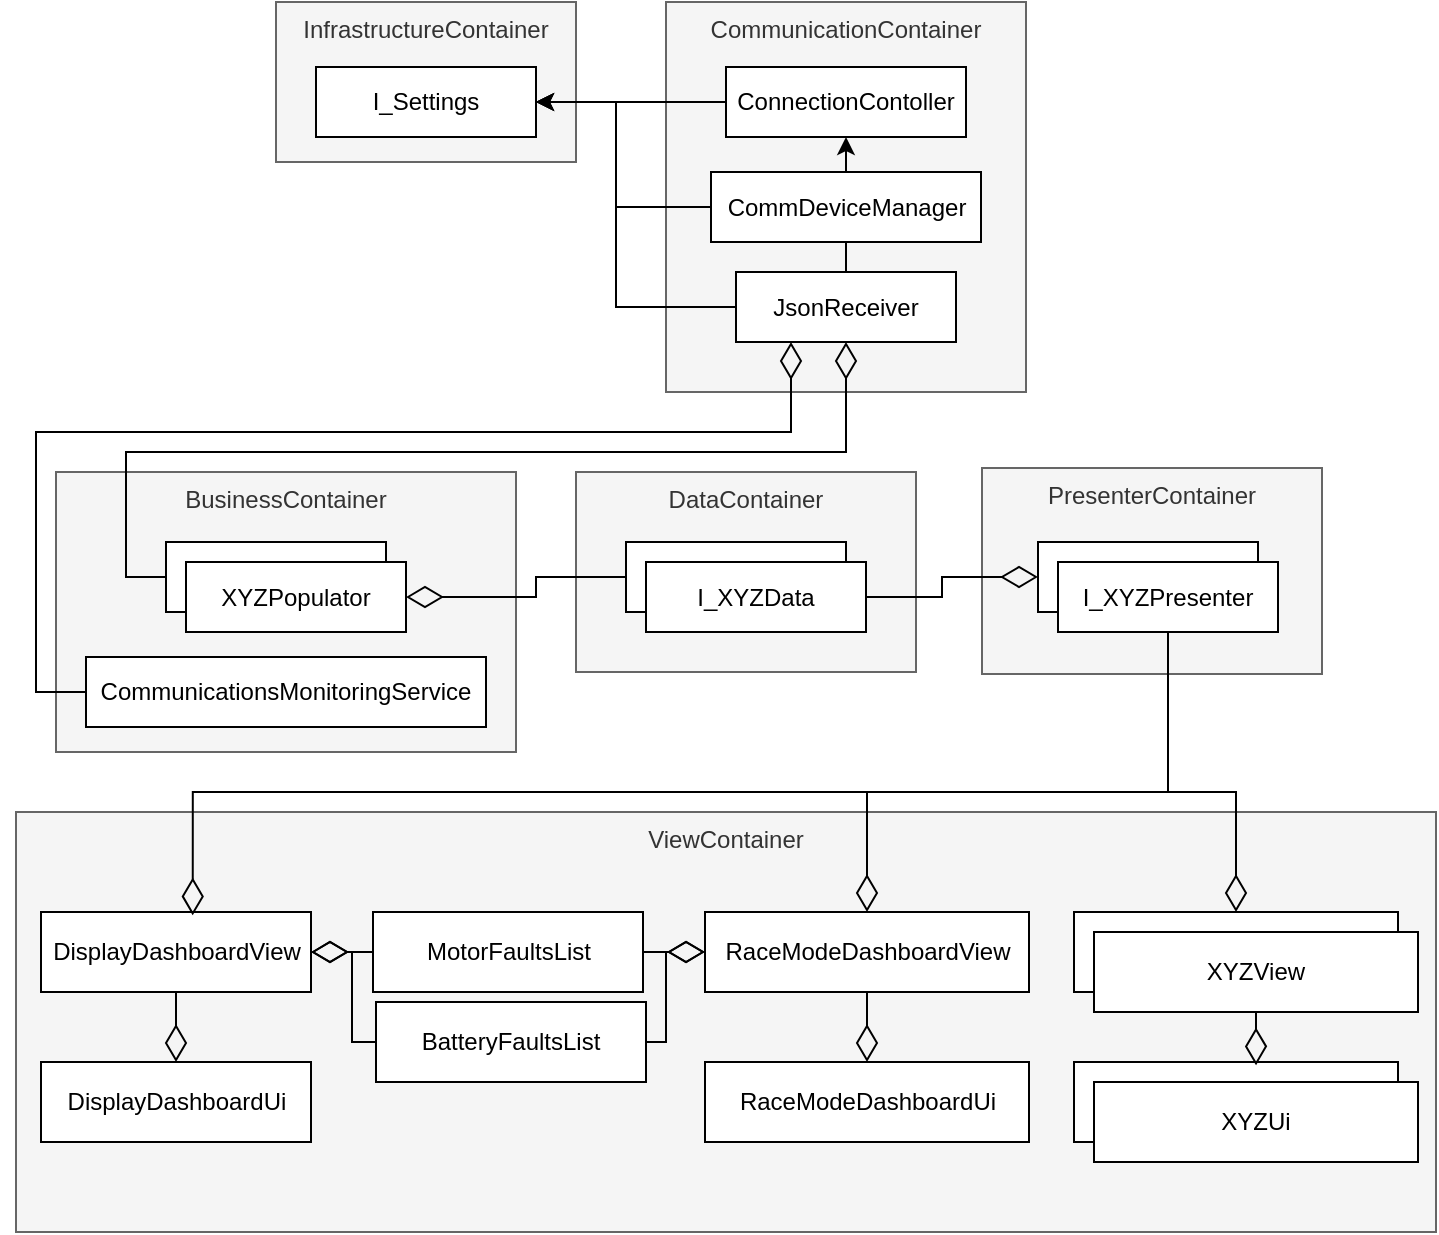 <mxfile version="12.3.2" type="device" pages="1"><diagram id="DML2jZhu7mvry0NGc8mZ" name="Page-1"><mxGraphModel dx="1915" dy="565" grid="1" gridSize="10" guides="1" tooltips="1" connect="1" arrows="1" fold="1" page="1" pageScale="1" pageWidth="827" pageHeight="1169" math="0" shadow="0"><root><mxCell id="0"/><mxCell id="1" parent="0"/><mxCell id="hUSz8SJLqEEkkujAUEay-1" value="InfrastructureContainer" style="rounded=0;whiteSpace=wrap;html=1;fillColor=#f5f5f5;strokeColor=#666666;fontColor=#333333;verticalAlign=top;" vertex="1" parent="1"><mxGeometry x="60" y="95" width="150" height="80" as="geometry"/></mxCell><mxCell id="hUSz8SJLqEEkkujAUEay-2" value="DataContainer" style="rounded=0;whiteSpace=wrap;html=1;fillColor=#f5f5f5;strokeColor=#666666;fontColor=#333333;verticalAlign=top;" vertex="1" parent="1"><mxGeometry x="210" y="330" width="170" height="100" as="geometry"/></mxCell><mxCell id="hUSz8SJLqEEkkujAUEay-3" value="BusinessContainer" style="rounded=0;whiteSpace=wrap;html=1;fillColor=#f5f5f5;strokeColor=#666666;fontColor=#333333;verticalAlign=top;" vertex="1" parent="1"><mxGeometry x="-50" y="330" width="230" height="140" as="geometry"/></mxCell><mxCell id="hUSz8SJLqEEkkujAUEay-4" value="PresenterContainer" style="rounded=0;whiteSpace=wrap;html=1;fillColor=#f5f5f5;strokeColor=#666666;fontColor=#333333;verticalAlign=top;" vertex="1" parent="1"><mxGeometry x="413" y="328" width="170" height="103" as="geometry"/></mxCell><mxCell id="hUSz8SJLqEEkkujAUEay-5" value="ViewContainer" style="rounded=0;whiteSpace=wrap;html=1;fillColor=#f5f5f5;strokeColor=#666666;fontColor=#333333;verticalAlign=top;" vertex="1" parent="1"><mxGeometry x="-70" y="500" width="710" height="210" as="geometry"/></mxCell><mxCell id="hUSz8SJLqEEkkujAUEay-6" value="CommunicationContainer" style="rounded=0;whiteSpace=wrap;html=1;fillColor=#f5f5f5;strokeColor=#666666;fontColor=#333333;verticalAlign=top;" vertex="1" parent="1"><mxGeometry x="255" y="95" width="180" height="195" as="geometry"/></mxCell><mxCell id="hUSz8SJLqEEkkujAUEay-33" style="edgeStyle=orthogonalEdgeStyle;rounded=0;orthogonalLoop=1;jettySize=auto;html=1;exitX=0;exitY=0.5;exitDx=0;exitDy=0;entryX=1;entryY=0.5;entryDx=0;entryDy=0;endArrow=classic;endFill=1;endSize=6;" edge="1" parent="1" source="hUSz8SJLqEEkkujAUEay-7" target="hUSz8SJLqEEkkujAUEay-8"><mxGeometry relative="1" as="geometry"><Array as="points"><mxPoint x="230" y="248"/><mxPoint x="230" y="145"/></Array></mxGeometry></mxCell><mxCell id="hUSz8SJLqEEkkujAUEay-37" style="edgeStyle=orthogonalEdgeStyle;rounded=0;orthogonalLoop=1;jettySize=auto;html=1;exitX=0.5;exitY=0;exitDx=0;exitDy=0;entryX=0.5;entryY=1;entryDx=0;entryDy=0;endArrow=none;endFill=0;endSize=16;" edge="1" parent="1" source="hUSz8SJLqEEkkujAUEay-7" target="hUSz8SJLqEEkkujAUEay-10"><mxGeometry relative="1" as="geometry"/></mxCell><mxCell id="hUSz8SJLqEEkkujAUEay-7" value="JsonReceiver" style="rounded=0;whiteSpace=wrap;html=1;" vertex="1" parent="1"><mxGeometry x="290" y="230" width="110" height="35" as="geometry"/></mxCell><mxCell id="hUSz8SJLqEEkkujAUEay-8" value="I_Settings" style="rounded=0;whiteSpace=wrap;html=1;" vertex="1" parent="1"><mxGeometry x="80" y="127.5" width="110" height="35" as="geometry"/></mxCell><mxCell id="hUSz8SJLqEEkkujAUEay-29" style="edgeStyle=orthogonalEdgeStyle;rounded=0;orthogonalLoop=1;jettySize=auto;html=1;exitX=0;exitY=0.5;exitDx=0;exitDy=0;entryX=1;entryY=0.5;entryDx=0;entryDy=0;endArrow=classic;endFill=1;endSize=6;" edge="1" parent="1" source="hUSz8SJLqEEkkujAUEay-9" target="hUSz8SJLqEEkkujAUEay-8"><mxGeometry relative="1" as="geometry"/></mxCell><mxCell id="hUSz8SJLqEEkkujAUEay-9" value="ConnectionContoller" style="rounded=0;whiteSpace=wrap;html=1;" vertex="1" parent="1"><mxGeometry x="285" y="127.5" width="120" height="35" as="geometry"/></mxCell><mxCell id="hUSz8SJLqEEkkujAUEay-30" style="edgeStyle=orthogonalEdgeStyle;rounded=0;orthogonalLoop=1;jettySize=auto;html=1;exitX=0.5;exitY=0;exitDx=0;exitDy=0;entryX=0.5;entryY=1;entryDx=0;entryDy=0;endArrow=classic;endFill=1;endSize=6;" edge="1" parent="1" source="hUSz8SJLqEEkkujAUEay-10" target="hUSz8SJLqEEkkujAUEay-9"><mxGeometry relative="1" as="geometry"/></mxCell><mxCell id="hUSz8SJLqEEkkujAUEay-31" style="edgeStyle=orthogonalEdgeStyle;rounded=0;orthogonalLoop=1;jettySize=auto;html=1;exitX=0;exitY=0.5;exitDx=0;exitDy=0;entryX=1;entryY=0.5;entryDx=0;entryDy=0;endArrow=classic;endFill=1;endSize=6;" edge="1" parent="1" source="hUSz8SJLqEEkkujAUEay-10" target="hUSz8SJLqEEkkujAUEay-8"><mxGeometry relative="1" as="geometry"><Array as="points"><mxPoint x="230" y="198"/><mxPoint x="230" y="145"/></Array></mxGeometry></mxCell><mxCell id="hUSz8SJLqEEkkujAUEay-10" value="CommDeviceManager" style="rounded=0;whiteSpace=wrap;html=1;" vertex="1" parent="1"><mxGeometry x="277.5" y="180" width="135" height="35" as="geometry"/></mxCell><mxCell id="hUSz8SJLqEEkkujAUEay-47" style="edgeStyle=orthogonalEdgeStyle;rounded=0;orthogonalLoop=1;jettySize=auto;html=1;exitX=0;exitY=0.5;exitDx=0;exitDy=0;endArrow=diamondThin;endFill=0;endSize=16;" edge="1" parent="1" source="hUSz8SJLqEEkkujAUEay-11" target="hUSz8SJLqEEkkujAUEay-7"><mxGeometry relative="1" as="geometry"/></mxCell><mxCell id="hUSz8SJLqEEkkujAUEay-11" value="XYZPopulator" style="rounded=0;whiteSpace=wrap;html=1;" vertex="1" parent="1"><mxGeometry x="5" y="365" width="110" height="35" as="geometry"/></mxCell><mxCell id="hUSz8SJLqEEkkujAUEay-43" style="edgeStyle=orthogonalEdgeStyle;rounded=0;orthogonalLoop=1;jettySize=auto;html=1;exitX=0;exitY=0.5;exitDx=0;exitDy=0;entryX=1;entryY=0.5;entryDx=0;entryDy=0;endArrow=diamondThin;endFill=0;endSize=16;" edge="1" parent="1" source="hUSz8SJLqEEkkujAUEay-12" target="hUSz8SJLqEEkkujAUEay-16"><mxGeometry relative="1" as="geometry"><Array as="points"><mxPoint x="190" y="383"/><mxPoint x="190" y="393"/></Array></mxGeometry></mxCell><mxCell id="hUSz8SJLqEEkkujAUEay-12" value="I_XYZData" style="rounded=0;whiteSpace=wrap;html=1;" vertex="1" parent="1"><mxGeometry x="235" y="365" width="110" height="35" as="geometry"/></mxCell><mxCell id="hUSz8SJLqEEkkujAUEay-13" value="I_XYZPresenter" style="rounded=0;whiteSpace=wrap;html=1;" vertex="1" parent="1"><mxGeometry x="441" y="365" width="110" height="35" as="geometry"/></mxCell><mxCell id="hUSz8SJLqEEkkujAUEay-58" style="edgeStyle=orthogonalEdgeStyle;rounded=0;orthogonalLoop=1;jettySize=auto;html=1;exitX=0.5;exitY=1;exitDx=0;exitDy=0;entryX=0.5;entryY=0;entryDx=0;entryDy=0;endArrow=diamondThin;endFill=0;endSize=16;" edge="1" parent="1" source="hUSz8SJLqEEkkujAUEay-15" target="hUSz8SJLqEEkkujAUEay-21"><mxGeometry relative="1" as="geometry"/></mxCell><mxCell id="hUSz8SJLqEEkkujAUEay-15" value="DisplayDashboardView" style="rounded=0;whiteSpace=wrap;html=1;" vertex="1" parent="1"><mxGeometry x="-57.5" y="550" width="135" height="40" as="geometry"/></mxCell><mxCell id="hUSz8SJLqEEkkujAUEay-16" value="XYZPopulator" style="rounded=0;whiteSpace=wrap;html=1;" vertex="1" parent="1"><mxGeometry x="15" y="375" width="110" height="35" as="geometry"/></mxCell><mxCell id="hUSz8SJLqEEkkujAUEay-44" style="edgeStyle=orthogonalEdgeStyle;rounded=0;orthogonalLoop=1;jettySize=auto;html=1;exitX=1;exitY=0.5;exitDx=0;exitDy=0;entryX=0;entryY=0.5;entryDx=0;entryDy=0;endArrow=diamondThin;endFill=0;endSize=16;" edge="1" parent="1" source="hUSz8SJLqEEkkujAUEay-17" target="hUSz8SJLqEEkkujAUEay-13"><mxGeometry relative="1" as="geometry"/></mxCell><mxCell id="hUSz8SJLqEEkkujAUEay-17" value="I_XYZData" style="rounded=0;whiteSpace=wrap;html=1;" vertex="1" parent="1"><mxGeometry x="245" y="375" width="110" height="35" as="geometry"/></mxCell><mxCell id="hUSz8SJLqEEkkujAUEay-54" style="edgeStyle=orthogonalEdgeStyle;rounded=0;orthogonalLoop=1;jettySize=auto;html=1;exitX=0.5;exitY=1;exitDx=0;exitDy=0;entryX=0.5;entryY=0;entryDx=0;entryDy=0;endArrow=diamondThin;endFill=0;endSize=16;" edge="1" parent="1" source="hUSz8SJLqEEkkujAUEay-18" target="hUSz8SJLqEEkkujAUEay-22"><mxGeometry relative="1" as="geometry"><Array as="points"><mxPoint x="506" y="490"/><mxPoint x="356" y="490"/></Array></mxGeometry></mxCell><mxCell id="hUSz8SJLqEEkkujAUEay-56" style="edgeStyle=orthogonalEdgeStyle;rounded=0;orthogonalLoop=1;jettySize=auto;html=1;exitX=0.5;exitY=1;exitDx=0;exitDy=0;entryX=0.5;entryY=0;entryDx=0;entryDy=0;endArrow=diamondThin;endFill=0;endSize=16;" edge="1" parent="1" source="hUSz8SJLqEEkkujAUEay-18" target="hUSz8SJLqEEkkujAUEay-23"><mxGeometry relative="1" as="geometry"><Array as="points"><mxPoint x="506" y="490"/><mxPoint x="540" y="490"/></Array></mxGeometry></mxCell><mxCell id="hUSz8SJLqEEkkujAUEay-71" style="edgeStyle=orthogonalEdgeStyle;rounded=0;orthogonalLoop=1;jettySize=auto;html=1;exitX=0.5;exitY=1;exitDx=0;exitDy=0;entryX=0.562;entryY=0.042;entryDx=0;entryDy=0;entryPerimeter=0;endArrow=diamondThin;endFill=0;endSize=16;" edge="1" parent="1" source="hUSz8SJLqEEkkujAUEay-18" target="hUSz8SJLqEEkkujAUEay-15"><mxGeometry relative="1" as="geometry"><Array as="points"><mxPoint x="506" y="490"/><mxPoint x="18" y="490"/></Array></mxGeometry></mxCell><mxCell id="hUSz8SJLqEEkkujAUEay-18" value="I_XYZPresenter" style="rounded=0;whiteSpace=wrap;html=1;" vertex="1" parent="1"><mxGeometry x="451" y="375" width="110" height="35" as="geometry"/></mxCell><mxCell id="hUSz8SJLqEEkkujAUEay-19" value="RaceModeDashboardUi" style="rounded=0;whiteSpace=wrap;html=1;" vertex="1" parent="1"><mxGeometry x="274.5" y="625" width="162" height="40" as="geometry"/></mxCell><mxCell id="hUSz8SJLqEEkkujAUEay-20" value="XYZUi" style="rounded=0;whiteSpace=wrap;html=1;" vertex="1" parent="1"><mxGeometry x="459" y="625" width="162" height="40" as="geometry"/></mxCell><mxCell id="hUSz8SJLqEEkkujAUEay-21" value="DisplayDashboardUi" style="rounded=0;whiteSpace=wrap;html=1;" vertex="1" parent="1"><mxGeometry x="-57.5" y="625" width="135" height="40" as="geometry"/></mxCell><mxCell id="hUSz8SJLqEEkkujAUEay-59" style="edgeStyle=orthogonalEdgeStyle;rounded=0;orthogonalLoop=1;jettySize=auto;html=1;exitX=0.5;exitY=1;exitDx=0;exitDy=0;entryX=0.5;entryY=0;entryDx=0;entryDy=0;endArrow=diamondThin;endFill=0;endSize=16;" edge="1" parent="1" source="hUSz8SJLqEEkkujAUEay-22" target="hUSz8SJLqEEkkujAUEay-19"><mxGeometry relative="1" as="geometry"/></mxCell><mxCell id="hUSz8SJLqEEkkujAUEay-22" value="RaceModeDashboardView" style="rounded=0;whiteSpace=wrap;html=1;" vertex="1" parent="1"><mxGeometry x="274.5" y="550" width="162" height="40" as="geometry"/></mxCell><mxCell id="hUSz8SJLqEEkkujAUEay-23" value="XYZView" style="rounded=0;whiteSpace=wrap;html=1;" vertex="1" parent="1"><mxGeometry x="459" y="550" width="162" height="40" as="geometry"/></mxCell><mxCell id="hUSz8SJLqEEkkujAUEay-24" value="XYZUi" style="rounded=0;whiteSpace=wrap;html=1;" vertex="1" parent="1"><mxGeometry x="469" y="635" width="162" height="40" as="geometry"/></mxCell><mxCell id="hUSz8SJLqEEkkujAUEay-60" style="edgeStyle=orthogonalEdgeStyle;rounded=0;orthogonalLoop=1;jettySize=auto;html=1;exitX=0.5;exitY=1;exitDx=0;exitDy=0;entryX=0.562;entryY=0.042;entryDx=0;entryDy=0;entryPerimeter=0;endArrow=diamondThin;endFill=0;endSize=16;" edge="1" parent="1" source="hUSz8SJLqEEkkujAUEay-25" target="hUSz8SJLqEEkkujAUEay-20"><mxGeometry relative="1" as="geometry"/></mxCell><mxCell id="hUSz8SJLqEEkkujAUEay-25" value="XYZView" style="rounded=0;whiteSpace=wrap;html=1;" vertex="1" parent="1"><mxGeometry x="469" y="560" width="162" height="40" as="geometry"/></mxCell><mxCell id="hUSz8SJLqEEkkujAUEay-67" style="edgeStyle=orthogonalEdgeStyle;rounded=0;orthogonalLoop=1;jettySize=auto;html=1;exitX=0;exitY=0.5;exitDx=0;exitDy=0;entryX=1;entryY=0.5;entryDx=0;entryDy=0;endArrow=diamondThin;endFill=0;endSize=16;" edge="1" parent="1" source="hUSz8SJLqEEkkujAUEay-26" target="hUSz8SJLqEEkkujAUEay-15"><mxGeometry relative="1" as="geometry"/></mxCell><mxCell id="hUSz8SJLqEEkkujAUEay-68" style="edgeStyle=orthogonalEdgeStyle;rounded=0;orthogonalLoop=1;jettySize=auto;html=1;exitX=1;exitY=0.5;exitDx=0;exitDy=0;entryX=0;entryY=0.5;entryDx=0;entryDy=0;endArrow=diamondThin;endFill=0;endSize=16;" edge="1" parent="1" source="hUSz8SJLqEEkkujAUEay-26" target="hUSz8SJLqEEkkujAUEay-22"><mxGeometry relative="1" as="geometry"/></mxCell><mxCell id="hUSz8SJLqEEkkujAUEay-26" value="MotorFaultsList" style="rounded=0;whiteSpace=wrap;html=1;" vertex="1" parent="1"><mxGeometry x="108.5" y="550" width="135" height="40" as="geometry"/></mxCell><mxCell id="hUSz8SJLqEEkkujAUEay-65" style="edgeStyle=orthogonalEdgeStyle;rounded=0;orthogonalLoop=1;jettySize=auto;html=1;exitX=0;exitY=0.5;exitDx=0;exitDy=0;entryX=1;entryY=0.5;entryDx=0;entryDy=0;endArrow=diamondThin;endFill=0;endSize=16;" edge="1" parent="1" source="hUSz8SJLqEEkkujAUEay-27" target="hUSz8SJLqEEkkujAUEay-15"><mxGeometry relative="1" as="geometry"><Array as="points"><mxPoint x="98" y="615"/><mxPoint x="98" y="570"/></Array></mxGeometry></mxCell><mxCell id="hUSz8SJLqEEkkujAUEay-69" style="edgeStyle=orthogonalEdgeStyle;rounded=0;orthogonalLoop=1;jettySize=auto;html=1;exitX=1;exitY=0.5;exitDx=0;exitDy=0;entryX=0;entryY=0.5;entryDx=0;entryDy=0;endArrow=diamondThin;endFill=0;endSize=16;" edge="1" parent="1" source="hUSz8SJLqEEkkujAUEay-27" target="hUSz8SJLqEEkkujAUEay-22"><mxGeometry relative="1" as="geometry"><Array as="points"><mxPoint x="255" y="615"/><mxPoint x="255" y="570"/></Array></mxGeometry></mxCell><mxCell id="hUSz8SJLqEEkkujAUEay-27" value="BatteryFaultsList" style="rounded=0;whiteSpace=wrap;html=1;" vertex="1" parent="1"><mxGeometry x="110" y="595" width="135" height="40" as="geometry"/></mxCell><mxCell id="hUSz8SJLqEEkkujAUEay-46" style="edgeStyle=orthogonalEdgeStyle;rounded=0;orthogonalLoop=1;jettySize=auto;html=1;exitX=0;exitY=0.5;exitDx=0;exitDy=0;entryX=0.25;entryY=1;entryDx=0;entryDy=0;endArrow=diamondThin;endFill=0;endSize=16;" edge="1" parent="1" source="hUSz8SJLqEEkkujAUEay-34" target="hUSz8SJLqEEkkujAUEay-7"><mxGeometry relative="1" as="geometry"><Array as="points"><mxPoint x="-60" y="440"/><mxPoint x="-60" y="310"/><mxPoint x="318" y="310"/></Array></mxGeometry></mxCell><mxCell id="hUSz8SJLqEEkkujAUEay-34" value="CommunicationsMonitoringService" style="rounded=0;whiteSpace=wrap;html=1;" vertex="1" parent="1"><mxGeometry x="-35" y="422.5" width="200" height="35" as="geometry"/></mxCell></root></mxGraphModel></diagram></mxfile>
